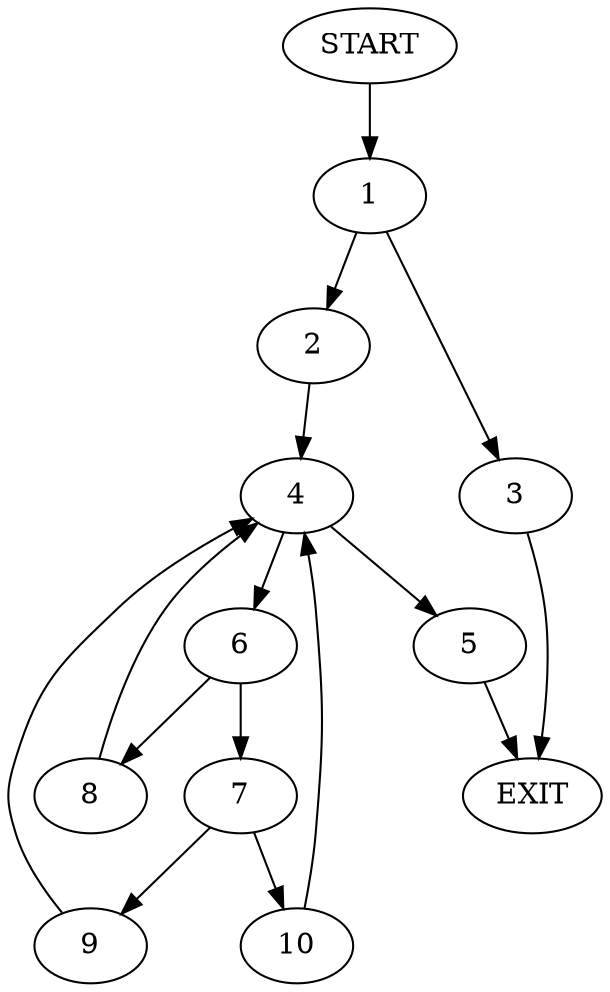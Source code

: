 digraph {
0 [label="START"]
11 [label="EXIT"]
0 -> 1
1 -> 2
1 -> 3
3 -> 11
2 -> 4
4 -> 5
4 -> 6
6 -> 7
6 -> 8
5 -> 11
8 -> 4
7 -> 9
7 -> 10
9 -> 4
10 -> 4
}
